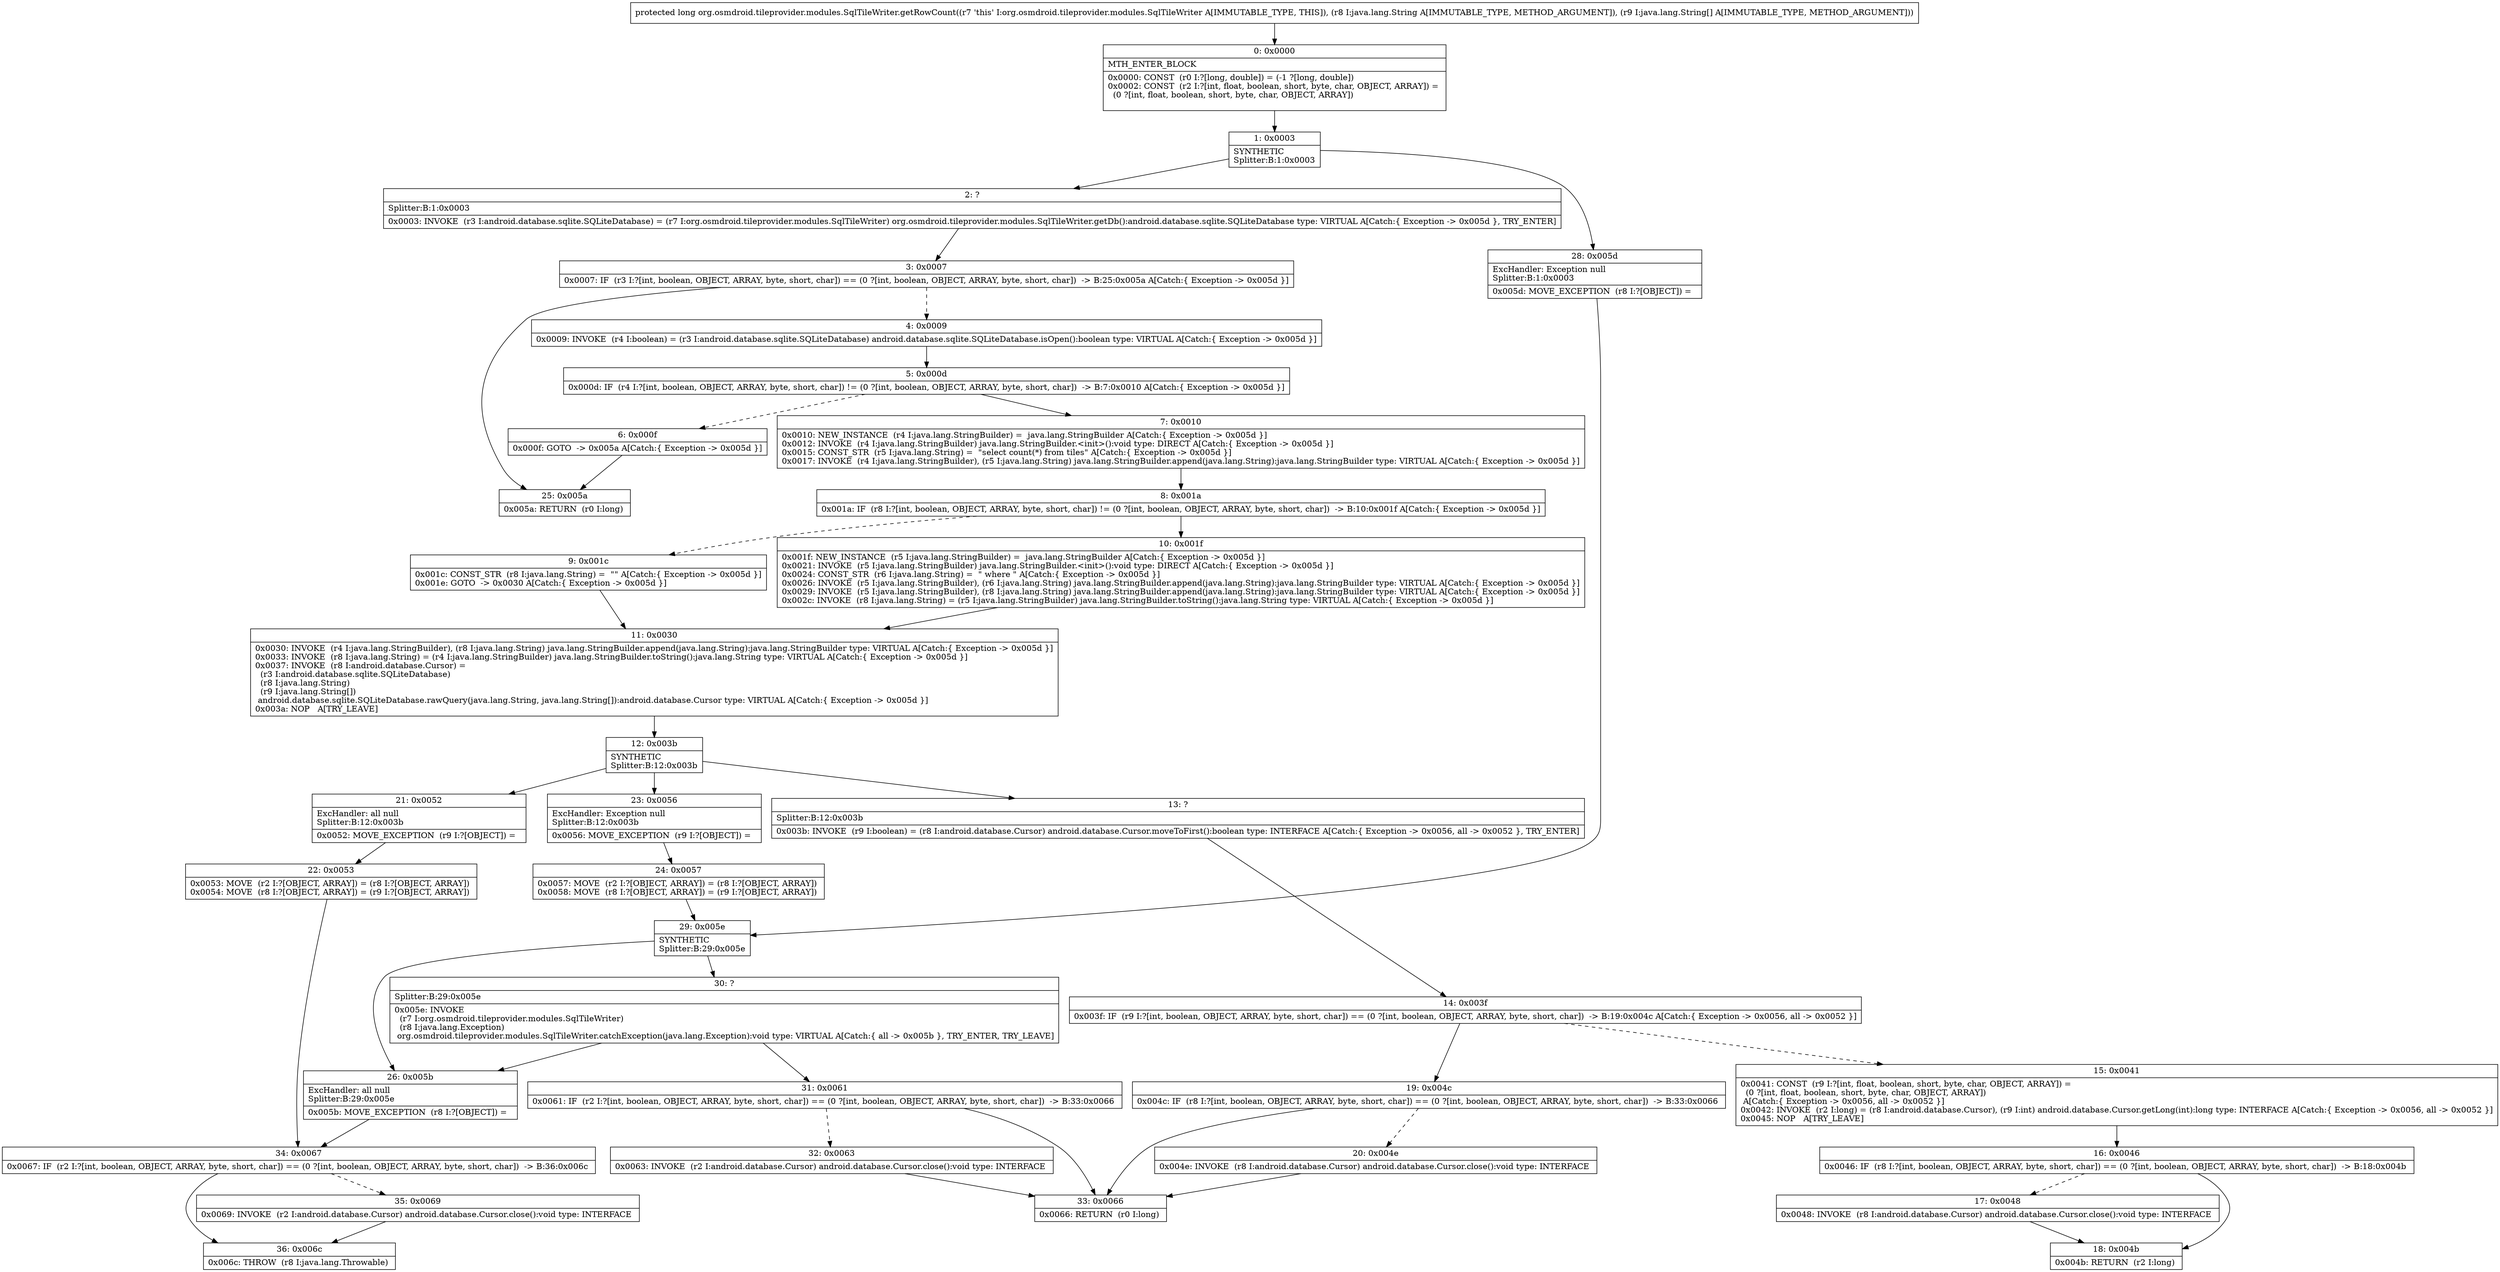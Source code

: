 digraph "CFG fororg.osmdroid.tileprovider.modules.SqlTileWriter.getRowCount(Ljava\/lang\/String;[Ljava\/lang\/String;)J" {
Node_0 [shape=record,label="{0\:\ 0x0000|MTH_ENTER_BLOCK\l|0x0000: CONST  (r0 I:?[long, double]) = (\-1 ?[long, double]) \l0x0002: CONST  (r2 I:?[int, float, boolean, short, byte, char, OBJECT, ARRAY]) = \l  (0 ?[int, float, boolean, short, byte, char, OBJECT, ARRAY])\l \l}"];
Node_1 [shape=record,label="{1\:\ 0x0003|SYNTHETIC\lSplitter:B:1:0x0003\l}"];
Node_2 [shape=record,label="{2\:\ ?|Splitter:B:1:0x0003\l|0x0003: INVOKE  (r3 I:android.database.sqlite.SQLiteDatabase) = (r7 I:org.osmdroid.tileprovider.modules.SqlTileWriter) org.osmdroid.tileprovider.modules.SqlTileWriter.getDb():android.database.sqlite.SQLiteDatabase type: VIRTUAL A[Catch:\{ Exception \-\> 0x005d \}, TRY_ENTER]\l}"];
Node_3 [shape=record,label="{3\:\ 0x0007|0x0007: IF  (r3 I:?[int, boolean, OBJECT, ARRAY, byte, short, char]) == (0 ?[int, boolean, OBJECT, ARRAY, byte, short, char])  \-\> B:25:0x005a A[Catch:\{ Exception \-\> 0x005d \}]\l}"];
Node_4 [shape=record,label="{4\:\ 0x0009|0x0009: INVOKE  (r4 I:boolean) = (r3 I:android.database.sqlite.SQLiteDatabase) android.database.sqlite.SQLiteDatabase.isOpen():boolean type: VIRTUAL A[Catch:\{ Exception \-\> 0x005d \}]\l}"];
Node_5 [shape=record,label="{5\:\ 0x000d|0x000d: IF  (r4 I:?[int, boolean, OBJECT, ARRAY, byte, short, char]) != (0 ?[int, boolean, OBJECT, ARRAY, byte, short, char])  \-\> B:7:0x0010 A[Catch:\{ Exception \-\> 0x005d \}]\l}"];
Node_6 [shape=record,label="{6\:\ 0x000f|0x000f: GOTO  \-\> 0x005a A[Catch:\{ Exception \-\> 0x005d \}]\l}"];
Node_7 [shape=record,label="{7\:\ 0x0010|0x0010: NEW_INSTANCE  (r4 I:java.lang.StringBuilder) =  java.lang.StringBuilder A[Catch:\{ Exception \-\> 0x005d \}]\l0x0012: INVOKE  (r4 I:java.lang.StringBuilder) java.lang.StringBuilder.\<init\>():void type: DIRECT A[Catch:\{ Exception \-\> 0x005d \}]\l0x0015: CONST_STR  (r5 I:java.lang.String) =  \"select count(*) from tiles\" A[Catch:\{ Exception \-\> 0x005d \}]\l0x0017: INVOKE  (r4 I:java.lang.StringBuilder), (r5 I:java.lang.String) java.lang.StringBuilder.append(java.lang.String):java.lang.StringBuilder type: VIRTUAL A[Catch:\{ Exception \-\> 0x005d \}]\l}"];
Node_8 [shape=record,label="{8\:\ 0x001a|0x001a: IF  (r8 I:?[int, boolean, OBJECT, ARRAY, byte, short, char]) != (0 ?[int, boolean, OBJECT, ARRAY, byte, short, char])  \-\> B:10:0x001f A[Catch:\{ Exception \-\> 0x005d \}]\l}"];
Node_9 [shape=record,label="{9\:\ 0x001c|0x001c: CONST_STR  (r8 I:java.lang.String) =  \"\" A[Catch:\{ Exception \-\> 0x005d \}]\l0x001e: GOTO  \-\> 0x0030 A[Catch:\{ Exception \-\> 0x005d \}]\l}"];
Node_10 [shape=record,label="{10\:\ 0x001f|0x001f: NEW_INSTANCE  (r5 I:java.lang.StringBuilder) =  java.lang.StringBuilder A[Catch:\{ Exception \-\> 0x005d \}]\l0x0021: INVOKE  (r5 I:java.lang.StringBuilder) java.lang.StringBuilder.\<init\>():void type: DIRECT A[Catch:\{ Exception \-\> 0x005d \}]\l0x0024: CONST_STR  (r6 I:java.lang.String) =  \" where \" A[Catch:\{ Exception \-\> 0x005d \}]\l0x0026: INVOKE  (r5 I:java.lang.StringBuilder), (r6 I:java.lang.String) java.lang.StringBuilder.append(java.lang.String):java.lang.StringBuilder type: VIRTUAL A[Catch:\{ Exception \-\> 0x005d \}]\l0x0029: INVOKE  (r5 I:java.lang.StringBuilder), (r8 I:java.lang.String) java.lang.StringBuilder.append(java.lang.String):java.lang.StringBuilder type: VIRTUAL A[Catch:\{ Exception \-\> 0x005d \}]\l0x002c: INVOKE  (r8 I:java.lang.String) = (r5 I:java.lang.StringBuilder) java.lang.StringBuilder.toString():java.lang.String type: VIRTUAL A[Catch:\{ Exception \-\> 0x005d \}]\l}"];
Node_11 [shape=record,label="{11\:\ 0x0030|0x0030: INVOKE  (r4 I:java.lang.StringBuilder), (r8 I:java.lang.String) java.lang.StringBuilder.append(java.lang.String):java.lang.StringBuilder type: VIRTUAL A[Catch:\{ Exception \-\> 0x005d \}]\l0x0033: INVOKE  (r8 I:java.lang.String) = (r4 I:java.lang.StringBuilder) java.lang.StringBuilder.toString():java.lang.String type: VIRTUAL A[Catch:\{ Exception \-\> 0x005d \}]\l0x0037: INVOKE  (r8 I:android.database.Cursor) = \l  (r3 I:android.database.sqlite.SQLiteDatabase)\l  (r8 I:java.lang.String)\l  (r9 I:java.lang.String[])\l android.database.sqlite.SQLiteDatabase.rawQuery(java.lang.String, java.lang.String[]):android.database.Cursor type: VIRTUAL A[Catch:\{ Exception \-\> 0x005d \}]\l0x003a: NOP   A[TRY_LEAVE]\l}"];
Node_12 [shape=record,label="{12\:\ 0x003b|SYNTHETIC\lSplitter:B:12:0x003b\l}"];
Node_13 [shape=record,label="{13\:\ ?|Splitter:B:12:0x003b\l|0x003b: INVOKE  (r9 I:boolean) = (r8 I:android.database.Cursor) android.database.Cursor.moveToFirst():boolean type: INTERFACE A[Catch:\{ Exception \-\> 0x0056, all \-\> 0x0052 \}, TRY_ENTER]\l}"];
Node_14 [shape=record,label="{14\:\ 0x003f|0x003f: IF  (r9 I:?[int, boolean, OBJECT, ARRAY, byte, short, char]) == (0 ?[int, boolean, OBJECT, ARRAY, byte, short, char])  \-\> B:19:0x004c A[Catch:\{ Exception \-\> 0x0056, all \-\> 0x0052 \}]\l}"];
Node_15 [shape=record,label="{15\:\ 0x0041|0x0041: CONST  (r9 I:?[int, float, boolean, short, byte, char, OBJECT, ARRAY]) = \l  (0 ?[int, float, boolean, short, byte, char, OBJECT, ARRAY])\l A[Catch:\{ Exception \-\> 0x0056, all \-\> 0x0052 \}]\l0x0042: INVOKE  (r2 I:long) = (r8 I:android.database.Cursor), (r9 I:int) android.database.Cursor.getLong(int):long type: INTERFACE A[Catch:\{ Exception \-\> 0x0056, all \-\> 0x0052 \}]\l0x0045: NOP   A[TRY_LEAVE]\l}"];
Node_16 [shape=record,label="{16\:\ 0x0046|0x0046: IF  (r8 I:?[int, boolean, OBJECT, ARRAY, byte, short, char]) == (0 ?[int, boolean, OBJECT, ARRAY, byte, short, char])  \-\> B:18:0x004b \l}"];
Node_17 [shape=record,label="{17\:\ 0x0048|0x0048: INVOKE  (r8 I:android.database.Cursor) android.database.Cursor.close():void type: INTERFACE \l}"];
Node_18 [shape=record,label="{18\:\ 0x004b|0x004b: RETURN  (r2 I:long) \l}"];
Node_19 [shape=record,label="{19\:\ 0x004c|0x004c: IF  (r8 I:?[int, boolean, OBJECT, ARRAY, byte, short, char]) == (0 ?[int, boolean, OBJECT, ARRAY, byte, short, char])  \-\> B:33:0x0066 \l}"];
Node_20 [shape=record,label="{20\:\ 0x004e|0x004e: INVOKE  (r8 I:android.database.Cursor) android.database.Cursor.close():void type: INTERFACE \l}"];
Node_21 [shape=record,label="{21\:\ 0x0052|ExcHandler: all null\lSplitter:B:12:0x003b\l|0x0052: MOVE_EXCEPTION  (r9 I:?[OBJECT]) =  \l}"];
Node_22 [shape=record,label="{22\:\ 0x0053|0x0053: MOVE  (r2 I:?[OBJECT, ARRAY]) = (r8 I:?[OBJECT, ARRAY]) \l0x0054: MOVE  (r8 I:?[OBJECT, ARRAY]) = (r9 I:?[OBJECT, ARRAY]) \l}"];
Node_23 [shape=record,label="{23\:\ 0x0056|ExcHandler: Exception null\lSplitter:B:12:0x003b\l|0x0056: MOVE_EXCEPTION  (r9 I:?[OBJECT]) =  \l}"];
Node_24 [shape=record,label="{24\:\ 0x0057|0x0057: MOVE  (r2 I:?[OBJECT, ARRAY]) = (r8 I:?[OBJECT, ARRAY]) \l0x0058: MOVE  (r8 I:?[OBJECT, ARRAY]) = (r9 I:?[OBJECT, ARRAY]) \l}"];
Node_25 [shape=record,label="{25\:\ 0x005a|0x005a: RETURN  (r0 I:long) \l}"];
Node_26 [shape=record,label="{26\:\ 0x005b|ExcHandler: all null\lSplitter:B:29:0x005e\l|0x005b: MOVE_EXCEPTION  (r8 I:?[OBJECT]) =  \l}"];
Node_28 [shape=record,label="{28\:\ 0x005d|ExcHandler: Exception null\lSplitter:B:1:0x0003\l|0x005d: MOVE_EXCEPTION  (r8 I:?[OBJECT]) =  \l}"];
Node_29 [shape=record,label="{29\:\ 0x005e|SYNTHETIC\lSplitter:B:29:0x005e\l}"];
Node_30 [shape=record,label="{30\:\ ?|Splitter:B:29:0x005e\l|0x005e: INVOKE  \l  (r7 I:org.osmdroid.tileprovider.modules.SqlTileWriter)\l  (r8 I:java.lang.Exception)\l org.osmdroid.tileprovider.modules.SqlTileWriter.catchException(java.lang.Exception):void type: VIRTUAL A[Catch:\{ all \-\> 0x005b \}, TRY_ENTER, TRY_LEAVE]\l}"];
Node_31 [shape=record,label="{31\:\ 0x0061|0x0061: IF  (r2 I:?[int, boolean, OBJECT, ARRAY, byte, short, char]) == (0 ?[int, boolean, OBJECT, ARRAY, byte, short, char])  \-\> B:33:0x0066 \l}"];
Node_32 [shape=record,label="{32\:\ 0x0063|0x0063: INVOKE  (r2 I:android.database.Cursor) android.database.Cursor.close():void type: INTERFACE \l}"];
Node_33 [shape=record,label="{33\:\ 0x0066|0x0066: RETURN  (r0 I:long) \l}"];
Node_34 [shape=record,label="{34\:\ 0x0067|0x0067: IF  (r2 I:?[int, boolean, OBJECT, ARRAY, byte, short, char]) == (0 ?[int, boolean, OBJECT, ARRAY, byte, short, char])  \-\> B:36:0x006c \l}"];
Node_35 [shape=record,label="{35\:\ 0x0069|0x0069: INVOKE  (r2 I:android.database.Cursor) android.database.Cursor.close():void type: INTERFACE \l}"];
Node_36 [shape=record,label="{36\:\ 0x006c|0x006c: THROW  (r8 I:java.lang.Throwable) \l}"];
MethodNode[shape=record,label="{protected long org.osmdroid.tileprovider.modules.SqlTileWriter.getRowCount((r7 'this' I:org.osmdroid.tileprovider.modules.SqlTileWriter A[IMMUTABLE_TYPE, THIS]), (r8 I:java.lang.String A[IMMUTABLE_TYPE, METHOD_ARGUMENT]), (r9 I:java.lang.String[] A[IMMUTABLE_TYPE, METHOD_ARGUMENT])) }"];
MethodNode -> Node_0;
Node_0 -> Node_1;
Node_1 -> Node_2;
Node_1 -> Node_28;
Node_2 -> Node_3;
Node_3 -> Node_4[style=dashed];
Node_3 -> Node_25;
Node_4 -> Node_5;
Node_5 -> Node_6[style=dashed];
Node_5 -> Node_7;
Node_6 -> Node_25;
Node_7 -> Node_8;
Node_8 -> Node_9[style=dashed];
Node_8 -> Node_10;
Node_9 -> Node_11;
Node_10 -> Node_11;
Node_11 -> Node_12;
Node_12 -> Node_13;
Node_12 -> Node_23;
Node_12 -> Node_21;
Node_13 -> Node_14;
Node_14 -> Node_15[style=dashed];
Node_14 -> Node_19;
Node_15 -> Node_16;
Node_16 -> Node_17[style=dashed];
Node_16 -> Node_18;
Node_17 -> Node_18;
Node_19 -> Node_20[style=dashed];
Node_19 -> Node_33;
Node_20 -> Node_33;
Node_21 -> Node_22;
Node_22 -> Node_34;
Node_23 -> Node_24;
Node_24 -> Node_29;
Node_26 -> Node_34;
Node_28 -> Node_29;
Node_29 -> Node_30;
Node_29 -> Node_26;
Node_30 -> Node_31;
Node_30 -> Node_26;
Node_31 -> Node_32[style=dashed];
Node_31 -> Node_33;
Node_32 -> Node_33;
Node_34 -> Node_35[style=dashed];
Node_34 -> Node_36;
Node_35 -> Node_36;
}

